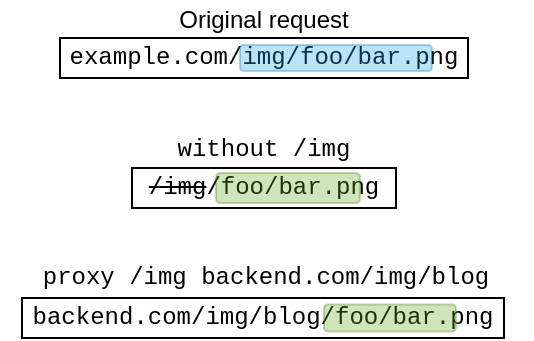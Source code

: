 <mxfile version="13.1.3" type="device"><diagram id="lHHcRR1C4OHH0Ge8p8f1" name="Page-1"><mxGraphModel dx="372" dy="292" grid="1" gridSize="6" guides="1" tooltips="1" connect="1" arrows="1" fold="1" page="1" pageScale="1" pageWidth="827" pageHeight="1169" math="0" shadow="0"><root><mxCell id="0"/><mxCell id="1" parent="0"/><mxCell id="0wZ0E4aposybr5MkVzwH-2" value="&lt;span&gt;example.com/img/foo/bar.png&lt;/span&gt;" style="rounded=0;whiteSpace=wrap;html=1;fontFamily=Courier New;" parent="1" vertex="1"><mxGeometry x="312" y="131" width="204" height="20" as="geometry"/></mxCell><mxCell id="0wZ0E4aposybr5MkVzwH-4" value="" style="rounded=1;whiteSpace=wrap;html=1;fontFamily=Courier New;labelBackgroundColor=none;opacity=30;fillColor=#1ba1e2;strokeColor=#006EAF;fontColor=#ffffff;" parent="1" vertex="1"><mxGeometry x="402" y="134.5" width="96" height="13" as="geometry"/></mxCell><mxCell id="0wZ0E4aposybr5MkVzwH-5" value="&lt;strike&gt;/img&lt;/strike&gt;/foo/bar.png" style="rounded=0;whiteSpace=wrap;html=1;fontFamily=Courier New;" parent="1" vertex="1"><mxGeometry x="348" y="196" width="132" height="20" as="geometry"/></mxCell><mxCell id="0wZ0E4aposybr5MkVzwH-6" value="" style="rounded=1;whiteSpace=wrap;html=1;fontFamily=Courier New;labelBackgroundColor=none;opacity=30;fillColor=#60a917;strokeColor=#2D7600;fontColor=#ffffff;" parent="1" vertex="1"><mxGeometry x="390" y="198.5" width="72" height="15" as="geometry"/></mxCell><mxCell id="0wZ0E4aposybr5MkVzwH-7" value="&lt;span&gt;backend.com/img/blog/foo/bar.png&lt;/span&gt;" style="rounded=0;whiteSpace=wrap;html=1;fontFamily=Courier New;" parent="1" vertex="1"><mxGeometry x="293" y="261" width="241" height="20" as="geometry"/></mxCell><mxCell id="0wZ0E4aposybr5MkVzwH-8" value="" style="rounded=1;whiteSpace=wrap;html=1;fontFamily=Courier New;labelBackgroundColor=none;opacity=30;fillColor=#60a917;strokeColor=#2D7600;fontColor=#ffffff;" parent="1" vertex="1"><mxGeometry x="444" y="264.25" width="66" height="13.5" as="geometry"/></mxCell><mxCell id="0wZ0E4aposybr5MkVzwH-9" value="Original request" style="text;html=1;strokeColor=none;fillColor=none;align=center;verticalAlign=middle;whiteSpace=wrap;rounded=0;labelBackgroundColor=none;fontFamily=Helvetica;opacity=30;" parent="1" vertex="1"><mxGeometry x="350" y="112" width="128" height="20" as="geometry"/></mxCell><mxCell id="0wZ0E4aposybr5MkVzwH-10" value="&lt;font face=&quot;Courier New&quot;&gt;without /img&lt;/font&gt;" style="text;html=1;strokeColor=none;fillColor=none;align=center;verticalAlign=middle;whiteSpace=wrap;rounded=0;labelBackgroundColor=none;fontFamily=Helvetica;opacity=30;" parent="1" vertex="1"><mxGeometry x="350" y="176" width="128" height="20" as="geometry"/></mxCell><mxCell id="0wZ0E4aposybr5MkVzwH-11" value="&lt;font face=&quot;Courier New&quot;&gt;proxy /img backend.com/img/blog&lt;/font&gt;" style="text;html=1;strokeColor=none;fillColor=none;align=center;verticalAlign=middle;whiteSpace=wrap;rounded=0;labelBackgroundColor=none;fontFamily=Helvetica;opacity=30;" parent="1" vertex="1"><mxGeometry x="282" y="240" width="266" height="20" as="geometry"/></mxCell></root></mxGraphModel></diagram></mxfile>